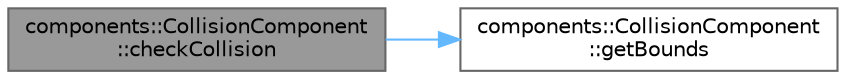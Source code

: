 digraph "components::CollisionComponent::checkCollision"
{
 // LATEX_PDF_SIZE
  bgcolor="transparent";
  edge [fontname=Helvetica,fontsize=10,labelfontname=Helvetica,labelfontsize=10];
  node [fontname=Helvetica,fontsize=10,shape=box,height=0.2,width=0.4];
  rankdir="LR";
  Node1 [id="Node000001",label="components::CollisionComponent\l::checkCollision",height=0.2,width=0.4,color="gray40", fillcolor="grey60", style="filled", fontcolor="black",tooltip="Checks for a collision with another component."];
  Node1 -> Node2 [id="edge1_Node000001_Node000002",color="steelblue1",style="solid",tooltip=" "];
  Node2 [id="Node000002",label="components::CollisionComponent\l::getBounds",height=0.2,width=0.4,color="grey40", fillcolor="white", style="filled",URL="$classcomponents_1_1_collision_component.html#ac0e2780f7027c1b57f56e61f540efc07",tooltip="Gets the bounding box of the component."];
}
